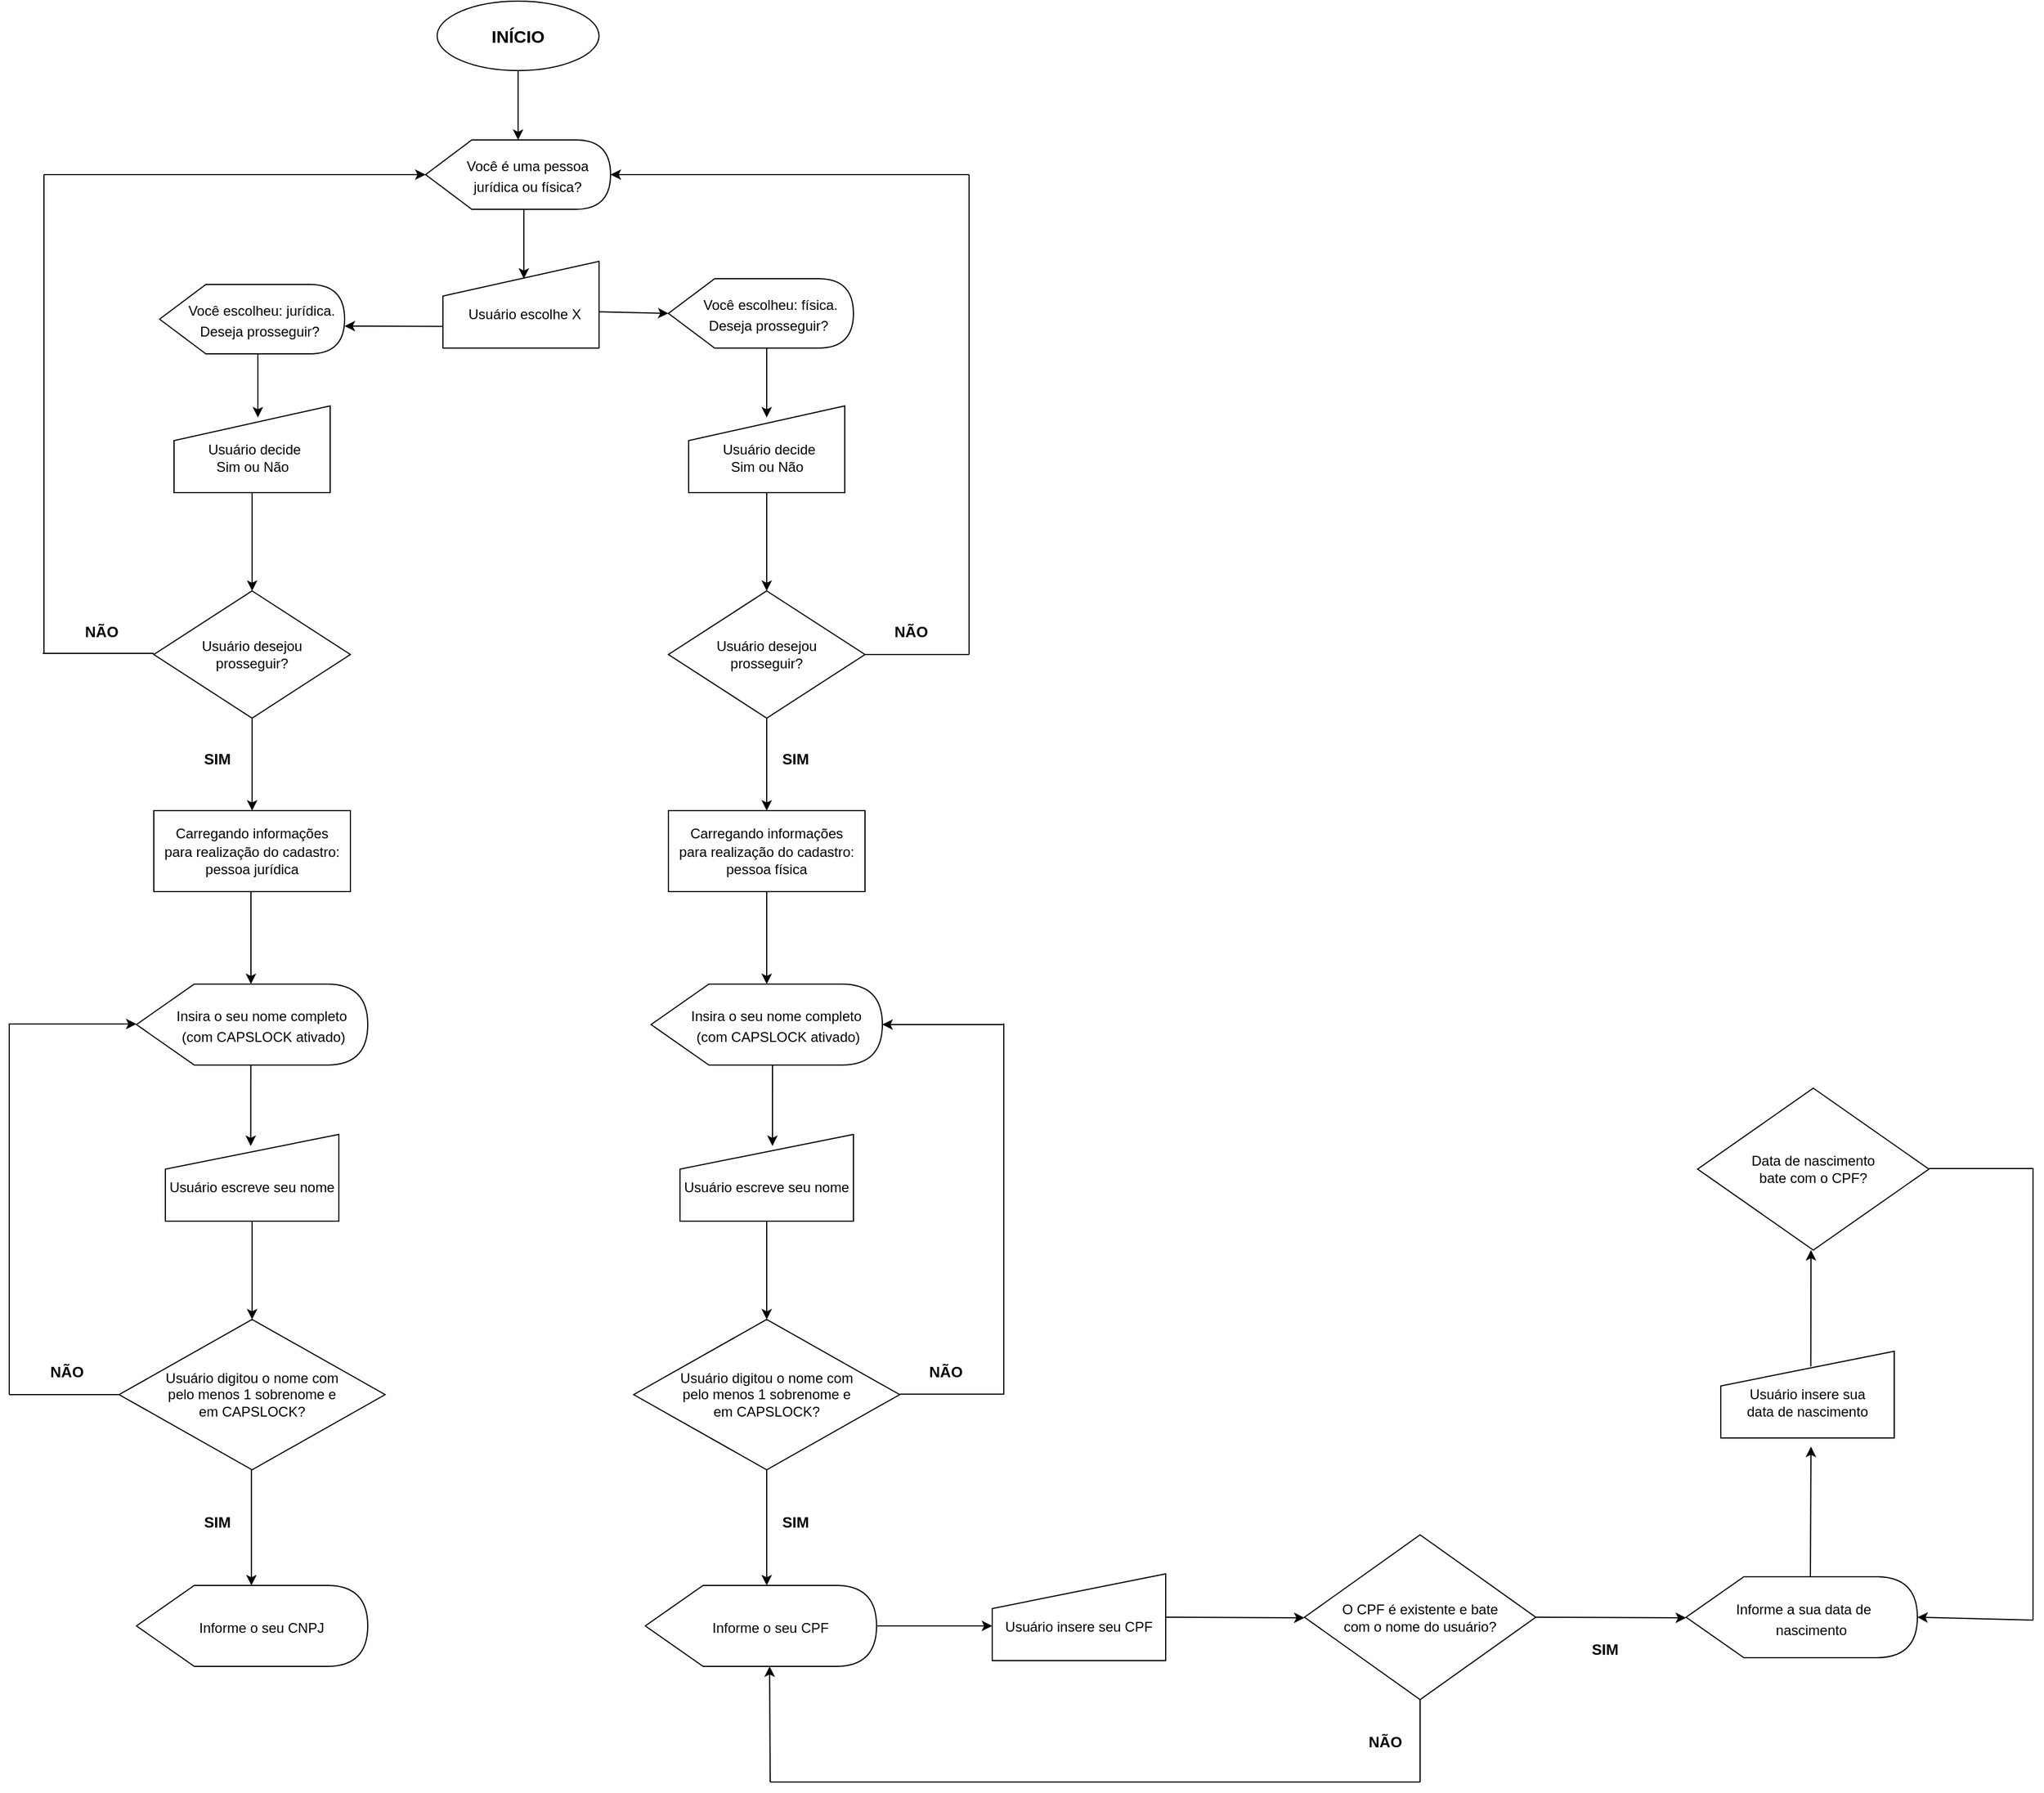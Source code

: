 <mxfile version="15.6.5" type="github">
  <diagram id="XkIb_j8xa0R7AFq2mam2" name="Page-1">
    <mxGraphModel dx="2981" dy="1216" grid="1" gridSize="10" guides="1" tooltips="1" connect="1" arrows="1" fold="1" page="1" pageScale="1" pageWidth="827" pageHeight="1169" math="0" shadow="0">
      <root>
        <mxCell id="0" />
        <mxCell id="1" parent="0" />
        <mxCell id="r3lV4X0_ZvpxeNuVSfYO-1" value="&lt;font style=&quot;font-size: 15px&quot;&gt;&lt;b&gt;INÍCIO&lt;/b&gt;&lt;/font&gt;" style="ellipse;whiteSpace=wrap;html=1;fillColor=default;strokeColor=default;fontColor=default;" parent="1" vertex="1">
          <mxGeometry x="280" y="280" width="140" height="60" as="geometry" />
        </mxCell>
        <mxCell id="r3lV4X0_ZvpxeNuVSfYO-2" value="" style="endArrow=classic;html=1;rounded=0;fontSize=15;fontColor=default;exitX=0.5;exitY=1;exitDx=0;exitDy=0;strokeColor=default;labelBackgroundColor=default;" parent="1" source="r3lV4X0_ZvpxeNuVSfYO-1" edge="1">
          <mxGeometry width="50" height="50" relative="1" as="geometry">
            <mxPoint x="370" y="470" as="sourcePoint" />
            <mxPoint x="350" y="400" as="targetPoint" />
          </mxGeometry>
        </mxCell>
        <mxCell id="r3lV4X0_ZvpxeNuVSfYO-3" value="&lt;font style=&quot;font-size: 12px&quot;&gt;&amp;nbsp; &amp;nbsp; &amp;nbsp;Você é uma pessoa&lt;br&gt;&amp;nbsp; &amp;nbsp; &amp;nbsp;jurídica ou física?&lt;/font&gt;" style="shape=display;whiteSpace=wrap;html=1;fontSize=15;fontColor=default;strokeColor=default;fillColor=default;" parent="1" vertex="1">
          <mxGeometry x="270" y="400" width="160" height="60" as="geometry" />
        </mxCell>
        <mxCell id="r3lV4X0_ZvpxeNuVSfYO-4" value="" style="endArrow=classic;html=1;rounded=0;fontSize=15;fontColor=default;exitX=0;exitY=0;exitDx=85;exitDy=60;strokeColor=default;labelBackgroundColor=default;exitPerimeter=0;" parent="1" source="r3lV4X0_ZvpxeNuVSfYO-3" edge="1">
          <mxGeometry width="50" height="50" relative="1" as="geometry">
            <mxPoint x="360" y="350" as="sourcePoint" />
            <mxPoint x="355" y="520" as="targetPoint" />
          </mxGeometry>
        </mxCell>
        <mxCell id="r3lV4X0_ZvpxeNuVSfYO-5" value="&lt;br&gt;&amp;nbsp; Usuário escolhe X" style="shape=manualInput;whiteSpace=wrap;html=1;fontSize=12;fontColor=default;strokeColor=default;fillColor=default;" parent="1" vertex="1">
          <mxGeometry x="285" y="505" width="135" height="75" as="geometry" />
        </mxCell>
        <mxCell id="r3lV4X0_ZvpxeNuVSfYO-6" value="" style="endArrow=classic;html=1;rounded=0;labelBackgroundColor=default;fontSize=12;fontColor=default;strokeColor=default;exitX=1.001;exitY=0.582;exitDx=0;exitDy=0;exitPerimeter=0;" parent="1" source="r3lV4X0_ZvpxeNuVSfYO-5" edge="1">
          <mxGeometry width="50" height="50" relative="1" as="geometry">
            <mxPoint x="380" y="600" as="sourcePoint" />
            <mxPoint x="480" y="550" as="targetPoint" />
          </mxGeometry>
        </mxCell>
        <mxCell id="4LxbDe4i36ap6z6qhfDH-1" value="&lt;font style=&quot;font-size: 12px&quot;&gt;&amp;nbsp; &amp;nbsp; &amp;nbsp;Você escolheu: física.&lt;br&gt;&amp;nbsp; &amp;nbsp; Deseja prosseguir?&lt;/font&gt;" style="shape=display;whiteSpace=wrap;html=1;fontSize=15;fontColor=default;strokeColor=default;fillColor=default;" parent="1" vertex="1">
          <mxGeometry x="480" y="520" width="160" height="60" as="geometry" />
        </mxCell>
        <mxCell id="4LxbDe4i36ap6z6qhfDH-3" value="" style="endArrow=classic;html=1;rounded=0;labelBackgroundColor=default;fontSize=12;fontColor=default;strokeColor=default;exitX=0;exitY=0;exitDx=85;exitDy=60;exitPerimeter=0;" parent="1" source="4LxbDe4i36ap6z6qhfDH-1" edge="1">
          <mxGeometry width="50" height="50" relative="1" as="geometry">
            <mxPoint x="390" y="760" as="sourcePoint" />
            <mxPoint x="565" y="640" as="targetPoint" />
          </mxGeometry>
        </mxCell>
        <mxCell id="4LxbDe4i36ap6z6qhfDH-4" value="Usuário desejou&lt;br&gt;prosseguir?" style="rhombus;whiteSpace=wrap;html=1;fontSize=12;fontColor=default;strokeColor=default;fillColor=default;" parent="1" vertex="1">
          <mxGeometry x="480" y="790" width="170" height="110" as="geometry" />
        </mxCell>
        <mxCell id="4LxbDe4i36ap6z6qhfDH-8" value="" style="endArrow=none;html=1;rounded=0;labelBackgroundColor=default;fontSize=12;fontColor=default;strokeColor=default;" parent="1" edge="1">
          <mxGeometry width="50" height="50" relative="1" as="geometry">
            <mxPoint x="740" y="845" as="sourcePoint" />
            <mxPoint x="740" y="430" as="targetPoint" />
          </mxGeometry>
        </mxCell>
        <mxCell id="4LxbDe4i36ap6z6qhfDH-9" value="" style="endArrow=classic;html=1;rounded=0;labelBackgroundColor=default;fontSize=12;fontColor=default;strokeColor=default;entryX=1;entryY=0.5;entryDx=0;entryDy=0;entryPerimeter=0;" parent="1" target="r3lV4X0_ZvpxeNuVSfYO-3" edge="1">
          <mxGeometry width="50" height="50" relative="1" as="geometry">
            <mxPoint x="740" y="430" as="sourcePoint" />
            <mxPoint x="640" y="660" as="targetPoint" />
          </mxGeometry>
        </mxCell>
        <mxCell id="4LxbDe4i36ap6z6qhfDH-10" value="&lt;b&gt;&lt;font style=&quot;font-size: 13px&quot;&gt;NÃO&lt;/font&gt;&lt;/b&gt;" style="text;html=1;strokeColor=none;fillColor=none;align=center;verticalAlign=middle;whiteSpace=wrap;rounded=0;fontSize=12;fontColor=default;" parent="1" vertex="1">
          <mxGeometry x="660" y="800" width="60" height="50" as="geometry" />
        </mxCell>
        <mxCell id="4LxbDe4i36ap6z6qhfDH-12" value="&lt;b&gt;&lt;font style=&quot;font-size: 13px&quot;&gt;SIM&lt;/font&gt;&lt;/b&gt;" style="text;html=1;strokeColor=none;fillColor=none;align=center;verticalAlign=middle;whiteSpace=wrap;rounded=0;fontSize=12;fontColor=default;" parent="1" vertex="1">
          <mxGeometry x="560" y="910" width="60" height="50" as="geometry" />
        </mxCell>
        <mxCell id="4LxbDe4i36ap6z6qhfDH-13" value="&lt;font style=&quot;font-size: 12px&quot;&gt;Carregando informações&lt;br&gt;para realização do cadastro:&lt;br&gt;pessoa física&lt;/font&gt;" style="rounded=0;whiteSpace=wrap;html=1;fontSize=13;fontColor=default;strokeColor=default;fillColor=default;" parent="1" vertex="1">
          <mxGeometry x="480" y="980" width="170" height="70" as="geometry" />
        </mxCell>
        <mxCell id="4LxbDe4i36ap6z6qhfDH-15" value="&lt;span style=&quot;font-size: 12px&quot;&gt;&amp;nbsp; &amp;nbsp; &amp;nbsp;Insira o seu nome completo &lt;br&gt;&amp;nbsp; &amp;nbsp; &amp;nbsp; (com CAPSLOCK ativado)&lt;br&gt;&lt;/span&gt;" style="shape=display;whiteSpace=wrap;html=1;fontSize=15;fontColor=default;strokeColor=default;fillColor=default;" parent="1" vertex="1">
          <mxGeometry x="465" y="1130" width="200" height="70" as="geometry" />
        </mxCell>
        <mxCell id="4LxbDe4i36ap6z6qhfDH-17" value="&lt;br&gt;Usuário escreve seu nome" style="shape=manualInput;whiteSpace=wrap;html=1;fontSize=12;fontColor=default;strokeColor=default;fillColor=default;" parent="1" vertex="1">
          <mxGeometry x="490" y="1260" width="150" height="75" as="geometry" />
        </mxCell>
        <mxCell id="4LxbDe4i36ap6z6qhfDH-20" value="Usuário digitou o nome com&lt;br&gt;pelo menos 1 sobrenome e&lt;br&gt;em CAPSLOCK?" style="rhombus;whiteSpace=wrap;html=1;fontSize=12;fontColor=default;strokeColor=default;fillColor=default;" parent="1" vertex="1">
          <mxGeometry x="450" y="1420" width="230" height="130" as="geometry" />
        </mxCell>
        <mxCell id="4LxbDe4i36ap6z6qhfDH-21" value="&lt;br&gt;&amp;nbsp; Usuário decide&amp;nbsp;&lt;br&gt;Sim ou Não" style="shape=manualInput;whiteSpace=wrap;html=1;fontSize=12;fontColor=default;strokeColor=default;fillColor=default;" parent="1" vertex="1">
          <mxGeometry x="497.5" y="630" width="135" height="75" as="geometry" />
        </mxCell>
        <mxCell id="4LxbDe4i36ap6z6qhfDH-22" value="" style="endArrow=classic;html=1;rounded=0;labelBackgroundColor=default;fontSize=12;fontColor=default;strokeColor=default;exitX=0.5;exitY=1;exitDx=0;exitDy=0;" parent="1" source="4LxbDe4i36ap6z6qhfDH-21" edge="1">
          <mxGeometry width="50" height="50" relative="1" as="geometry">
            <mxPoint x="470" y="770" as="sourcePoint" />
            <mxPoint x="565" y="790" as="targetPoint" />
          </mxGeometry>
        </mxCell>
        <mxCell id="4LxbDe4i36ap6z6qhfDH-23" value="" style="endArrow=none;html=1;rounded=0;labelBackgroundColor=default;fontSize=12;fontColor=default;strokeColor=default;entryX=1;entryY=0.5;entryDx=0;entryDy=0;" parent="1" target="4LxbDe4i36ap6z6qhfDH-4" edge="1">
          <mxGeometry width="50" height="50" relative="1" as="geometry">
            <mxPoint x="740" y="845" as="sourcePoint" />
            <mxPoint x="520" y="810" as="targetPoint" />
          </mxGeometry>
        </mxCell>
        <mxCell id="4LxbDe4i36ap6z6qhfDH-24" value="" style="endArrow=classic;html=1;rounded=0;labelBackgroundColor=default;fontSize=12;fontColor=default;strokeColor=default;exitX=0.5;exitY=1;exitDx=0;exitDy=0;" parent="1" source="4LxbDe4i36ap6z6qhfDH-4" edge="1">
          <mxGeometry width="50" height="50" relative="1" as="geometry">
            <mxPoint x="520" y="1020" as="sourcePoint" />
            <mxPoint x="565" y="980" as="targetPoint" />
          </mxGeometry>
        </mxCell>
        <mxCell id="4LxbDe4i36ap6z6qhfDH-25" value="" style="endArrow=classic;html=1;rounded=0;labelBackgroundColor=default;fontSize=12;fontColor=default;strokeColor=default;exitX=0.5;exitY=1;exitDx=0;exitDy=0;" parent="1" source="4LxbDe4i36ap6z6qhfDH-13" edge="1">
          <mxGeometry width="50" height="50" relative="1" as="geometry">
            <mxPoint x="520" y="1270" as="sourcePoint" />
            <mxPoint x="565" y="1130" as="targetPoint" />
          </mxGeometry>
        </mxCell>
        <mxCell id="4LxbDe4i36ap6z6qhfDH-27" value="" style="endArrow=classic;html=1;rounded=0;labelBackgroundColor=default;fontSize=12;fontColor=default;strokeColor=default;entryX=0.533;entryY=0.133;entryDx=0;entryDy=0;entryPerimeter=0;" parent="1" target="4LxbDe4i36ap6z6qhfDH-17" edge="1">
          <mxGeometry width="50" height="50" relative="1" as="geometry">
            <mxPoint x="570" y="1200" as="sourcePoint" />
            <mxPoint x="570" y="1220" as="targetPoint" />
          </mxGeometry>
        </mxCell>
        <mxCell id="4LxbDe4i36ap6z6qhfDH-28" value="" style="endArrow=classic;html=1;rounded=0;labelBackgroundColor=default;fontSize=12;fontColor=default;strokeColor=default;exitX=0.5;exitY=1;exitDx=0;exitDy=0;entryX=0.5;entryY=0;entryDx=0;entryDy=0;" parent="1" source="4LxbDe4i36ap6z6qhfDH-17" target="4LxbDe4i36ap6z6qhfDH-20" edge="1">
          <mxGeometry width="50" height="50" relative="1" as="geometry">
            <mxPoint x="520" y="1350" as="sourcePoint" />
            <mxPoint x="570" y="1300" as="targetPoint" />
          </mxGeometry>
        </mxCell>
        <mxCell id="4LxbDe4i36ap6z6qhfDH-29" value="" style="endArrow=none;html=1;rounded=0;labelBackgroundColor=default;fontSize=12;fontColor=default;strokeColor=default;entryX=1;entryY=0.5;entryDx=0;entryDy=0;" parent="1" edge="1">
          <mxGeometry width="50" height="50" relative="1" as="geometry">
            <mxPoint x="770" y="1484.58" as="sourcePoint" />
            <mxPoint x="680" y="1484.58" as="targetPoint" />
          </mxGeometry>
        </mxCell>
        <mxCell id="4LxbDe4i36ap6z6qhfDH-30" value="" style="endArrow=none;html=1;rounded=0;labelBackgroundColor=default;fontSize=12;fontColor=default;strokeColor=default;" parent="1" edge="1">
          <mxGeometry width="50" height="50" relative="1" as="geometry">
            <mxPoint x="770" y="1485" as="sourcePoint" />
            <mxPoint x="770" y="1164" as="targetPoint" />
          </mxGeometry>
        </mxCell>
        <mxCell id="4LxbDe4i36ap6z6qhfDH-31" value="" style="endArrow=classic;html=1;rounded=0;labelBackgroundColor=default;fontSize=12;fontColor=default;strokeColor=default;entryX=1;entryY=0.5;entryDx=0;entryDy=0;entryPerimeter=0;" parent="1" target="4LxbDe4i36ap6z6qhfDH-15" edge="1">
          <mxGeometry width="50" height="50" relative="1" as="geometry">
            <mxPoint x="770" y="1165" as="sourcePoint" />
            <mxPoint x="660" y="1200" as="targetPoint" />
          </mxGeometry>
        </mxCell>
        <mxCell id="4LxbDe4i36ap6z6qhfDH-32" value="&lt;b&gt;&lt;font style=&quot;font-size: 13px&quot;&gt;NÃO&lt;/font&gt;&lt;/b&gt;" style="text;html=1;strokeColor=none;fillColor=none;align=center;verticalAlign=middle;whiteSpace=wrap;rounded=0;fontSize=12;fontColor=default;" parent="1" vertex="1">
          <mxGeometry x="690" y="1440" width="60" height="50" as="geometry" />
        </mxCell>
        <mxCell id="4LxbDe4i36ap6z6qhfDH-35" value="" style="endArrow=classic;html=1;rounded=0;labelBackgroundColor=default;fontSize=12;fontColor=default;strokeColor=default;exitX=0.5;exitY=1;exitDx=0;exitDy=0;" parent="1" source="4LxbDe4i36ap6z6qhfDH-20" edge="1">
          <mxGeometry width="50" height="50" relative="1" as="geometry">
            <mxPoint x="580" y="1640" as="sourcePoint" />
            <mxPoint x="565" y="1650" as="targetPoint" />
          </mxGeometry>
        </mxCell>
        <mxCell id="4LxbDe4i36ap6z6qhfDH-36" value="&lt;b&gt;&lt;font style=&quot;font-size: 13px&quot;&gt;SIM&lt;/font&gt;&lt;/b&gt;" style="text;html=1;strokeColor=none;fillColor=none;align=center;verticalAlign=middle;whiteSpace=wrap;rounded=0;fontSize=12;fontColor=default;" parent="1" vertex="1">
          <mxGeometry x="560" y="1570" width="60" height="50" as="geometry" />
        </mxCell>
        <mxCell id="Q27JF3JxCt5SvReetzhR-1" value="" style="endArrow=classic;html=1;rounded=0;strokeColor=default;labelBackgroundColor=default;fontColor=default;exitX=0;exitY=0.75;exitDx=0;exitDy=0;" parent="1" source="r3lV4X0_ZvpxeNuVSfYO-5" edge="1">
          <mxGeometry width="50" height="50" relative="1" as="geometry">
            <mxPoint x="270" y="660" as="sourcePoint" />
            <mxPoint x="200" y="561" as="targetPoint" />
          </mxGeometry>
        </mxCell>
        <mxCell id="Q27JF3JxCt5SvReetzhR-2" value="&lt;font style=&quot;font-size: 12px&quot;&gt;&amp;nbsp; &amp;nbsp; &amp;nbsp;Você escolheu: jurídica.&lt;br&gt;&amp;nbsp; &amp;nbsp; Deseja prosseguir?&lt;/font&gt;" style="shape=display;whiteSpace=wrap;html=1;fontSize=15;fontColor=default;strokeColor=default;fillColor=default;" parent="1" vertex="1">
          <mxGeometry x="40" y="525" width="160" height="60" as="geometry" />
        </mxCell>
        <mxCell id="Q27JF3JxCt5SvReetzhR-3" value="" style="endArrow=classic;html=1;rounded=0;labelBackgroundColor=default;fontColor=default;strokeColor=default;exitX=0;exitY=0;exitDx=85;exitDy=60;exitPerimeter=0;" parent="1" source="Q27JF3JxCt5SvReetzhR-2" edge="1">
          <mxGeometry width="50" height="50" relative="1" as="geometry">
            <mxPoint x="190" y="740" as="sourcePoint" />
            <mxPoint x="125" y="640" as="targetPoint" />
          </mxGeometry>
        </mxCell>
        <mxCell id="Q27JF3JxCt5SvReetzhR-4" value="&lt;br&gt;&amp;nbsp; Usuário decide&amp;nbsp;&lt;br&gt;Sim ou Não" style="shape=manualInput;whiteSpace=wrap;html=1;fontSize=12;fontColor=default;strokeColor=default;fillColor=default;" parent="1" vertex="1">
          <mxGeometry x="52.5" y="630" width="135" height="75" as="geometry" />
        </mxCell>
        <mxCell id="Q27JF3JxCt5SvReetzhR-5" value="" style="endArrow=classic;html=1;rounded=0;labelBackgroundColor=default;fontColor=default;strokeColor=default;exitX=0.5;exitY=1;exitDx=0;exitDy=0;" parent="1" source="Q27JF3JxCt5SvReetzhR-4" edge="1">
          <mxGeometry width="50" height="50" relative="1" as="geometry">
            <mxPoint x="210" y="840" as="sourcePoint" />
            <mxPoint x="120" y="790" as="targetPoint" />
          </mxGeometry>
        </mxCell>
        <mxCell id="Q27JF3JxCt5SvReetzhR-6" value="Usuário desejou&lt;br&gt;prosseguir?" style="rhombus;whiteSpace=wrap;html=1;fontSize=12;fontColor=default;strokeColor=default;fillColor=default;" parent="1" vertex="1">
          <mxGeometry x="35" y="790" width="170" height="110" as="geometry" />
        </mxCell>
        <mxCell id="Q27JF3JxCt5SvReetzhR-7" value="" style="endArrow=none;html=1;rounded=0;labelBackgroundColor=default;fontSize=12;fontColor=default;strokeColor=default;entryX=1;entryY=0.5;entryDx=0;entryDy=0;" parent="1" edge="1">
          <mxGeometry width="50" height="50" relative="1" as="geometry">
            <mxPoint x="35" y="844" as="sourcePoint" />
            <mxPoint x="-61" y="844" as="targetPoint" />
          </mxGeometry>
        </mxCell>
        <mxCell id="Q27JF3JxCt5SvReetzhR-8" value="" style="endArrow=none;html=1;rounded=0;labelBackgroundColor=default;fontSize=12;fontColor=default;strokeColor=default;" parent="1" edge="1">
          <mxGeometry width="50" height="50" relative="1" as="geometry">
            <mxPoint x="-60" y="844" as="sourcePoint" />
            <mxPoint x="-60" y="430" as="targetPoint" />
          </mxGeometry>
        </mxCell>
        <mxCell id="Q27JF3JxCt5SvReetzhR-9" value="" style="endArrow=classic;html=1;rounded=0;labelBackgroundColor=default;fontSize=12;fontColor=default;strokeColor=default;entryX=0;entryY=0.5;entryDx=0;entryDy=0;entryPerimeter=0;" parent="1" target="r3lV4X0_ZvpxeNuVSfYO-3" edge="1">
          <mxGeometry width="50" height="50" relative="1" as="geometry">
            <mxPoint x="-60" y="430" as="sourcePoint" />
            <mxPoint x="-370" y="430" as="targetPoint" />
          </mxGeometry>
        </mxCell>
        <mxCell id="Q27JF3JxCt5SvReetzhR-10" value="&lt;b&gt;&lt;font style=&quot;font-size: 13px&quot;&gt;NÃO&lt;/font&gt;&lt;/b&gt;" style="text;html=1;strokeColor=none;fillColor=none;align=center;verticalAlign=middle;whiteSpace=wrap;rounded=0;fontSize=12;fontColor=default;" parent="1" vertex="1">
          <mxGeometry x="-40" y="800" width="60" height="50" as="geometry" />
        </mxCell>
        <mxCell id="Q27JF3JxCt5SvReetzhR-11" value="&lt;font style=&quot;font-size: 12px&quot;&gt;Carregando informações&lt;br&gt;para realização do cadastro:&lt;br&gt;pessoa jurídica&lt;/font&gt;" style="rounded=0;whiteSpace=wrap;html=1;fontSize=13;fontColor=default;strokeColor=default;fillColor=default;" parent="1" vertex="1">
          <mxGeometry x="35" y="980" width="170" height="70" as="geometry" />
        </mxCell>
        <mxCell id="Q27JF3JxCt5SvReetzhR-12" value="&lt;b&gt;&lt;font style=&quot;font-size: 13px&quot;&gt;SIM&lt;/font&gt;&lt;/b&gt;" style="text;html=1;strokeColor=none;fillColor=none;align=center;verticalAlign=middle;whiteSpace=wrap;rounded=0;fontSize=12;fontColor=default;" parent="1" vertex="1">
          <mxGeometry x="60" y="910" width="60" height="50" as="geometry" />
        </mxCell>
        <mxCell id="Q27JF3JxCt5SvReetzhR-13" value="" style="endArrow=classic;html=1;rounded=0;labelBackgroundColor=default;fontColor=default;strokeColor=default;exitX=0.5;exitY=1;exitDx=0;exitDy=0;entryX=0.5;entryY=0;entryDx=0;entryDy=0;" parent="1" source="Q27JF3JxCt5SvReetzhR-6" target="Q27JF3JxCt5SvReetzhR-11" edge="1">
          <mxGeometry width="50" height="50" relative="1" as="geometry">
            <mxPoint x="300" y="1080" as="sourcePoint" />
            <mxPoint x="350" y="1030" as="targetPoint" />
          </mxGeometry>
        </mxCell>
        <mxCell id="Q27JF3JxCt5SvReetzhR-14" value="" style="endArrow=classic;html=1;rounded=0;labelBackgroundColor=default;fontSize=12;fontColor=default;strokeColor=default;exitX=0.5;exitY=1;exitDx=0;exitDy=0;" parent="1" edge="1">
          <mxGeometry width="50" height="50" relative="1" as="geometry">
            <mxPoint x="119" y="1050" as="sourcePoint" />
            <mxPoint x="119" y="1130" as="targetPoint" />
          </mxGeometry>
        </mxCell>
        <mxCell id="Q27JF3JxCt5SvReetzhR-15" value="&lt;span style=&quot;font-size: 12px&quot;&gt;&amp;nbsp; &amp;nbsp; &amp;nbsp;Insira o seu nome completo &lt;br&gt;&amp;nbsp; &amp;nbsp; &amp;nbsp; (com CAPSLOCK ativado)&lt;br&gt;&lt;/span&gt;" style="shape=display;whiteSpace=wrap;html=1;fontSize=15;fontColor=default;strokeColor=default;fillColor=default;" parent="1" vertex="1">
          <mxGeometry x="20" y="1130" width="200" height="70" as="geometry" />
        </mxCell>
        <mxCell id="Q27JF3JxCt5SvReetzhR-16" value="" style="endArrow=classic;html=1;rounded=0;labelBackgroundColor=default;fontSize=12;fontColor=default;strokeColor=default;entryX=0.533;entryY=0.133;entryDx=0;entryDy=0;entryPerimeter=0;" parent="1" edge="1">
          <mxGeometry width="50" height="50" relative="1" as="geometry">
            <mxPoint x="118.87" y="1200" as="sourcePoint" />
            <mxPoint x="118.82" y="1269.975" as="targetPoint" />
          </mxGeometry>
        </mxCell>
        <mxCell id="Q27JF3JxCt5SvReetzhR-17" value="&lt;br&gt;Usuário escreve seu nome" style="shape=manualInput;whiteSpace=wrap;html=1;fontSize=12;fontColor=default;strokeColor=default;fillColor=default;" parent="1" vertex="1">
          <mxGeometry x="45" y="1260" width="150" height="75" as="geometry" />
        </mxCell>
        <mxCell id="Q27JF3JxCt5SvReetzhR-18" value="" style="endArrow=classic;html=1;rounded=0;labelBackgroundColor=default;fontSize=12;fontColor=default;strokeColor=default;exitX=0.5;exitY=1;exitDx=0;exitDy=0;entryX=0.5;entryY=0;entryDx=0;entryDy=0;" parent="1" edge="1">
          <mxGeometry width="50" height="50" relative="1" as="geometry">
            <mxPoint x="120" y="1335" as="sourcePoint" />
            <mxPoint x="120" y="1420" as="targetPoint" />
          </mxGeometry>
        </mxCell>
        <mxCell id="Q27JF3JxCt5SvReetzhR-19" value="Usuário digitou o nome com&lt;br&gt;pelo menos 1 sobrenome e&lt;br&gt;em CAPSLOCK?" style="rhombus;whiteSpace=wrap;html=1;fontSize=12;fontColor=default;strokeColor=default;fillColor=default;" parent="1" vertex="1">
          <mxGeometry x="5" y="1420" width="230" height="130" as="geometry" />
        </mxCell>
        <mxCell id="Q27JF3JxCt5SvReetzhR-20" value="" style="endArrow=none;html=1;rounded=0;labelBackgroundColor=default;fontSize=12;fontColor=default;strokeColor=default;entryX=1;entryY=0.5;entryDx=0;entryDy=0;" parent="1" edge="1">
          <mxGeometry width="50" height="50" relative="1" as="geometry">
            <mxPoint x="5" y="1485" as="sourcePoint" />
            <mxPoint x="-90" y="1485" as="targetPoint" />
          </mxGeometry>
        </mxCell>
        <mxCell id="Q27JF3JxCt5SvReetzhR-21" value="" style="endArrow=none;html=1;rounded=0;labelBackgroundColor=default;fontSize=12;fontColor=default;strokeColor=default;" parent="1" edge="1">
          <mxGeometry width="50" height="50" relative="1" as="geometry">
            <mxPoint x="-90" y="1485" as="sourcePoint" />
            <mxPoint x="-90" y="1164" as="targetPoint" />
          </mxGeometry>
        </mxCell>
        <mxCell id="Q27JF3JxCt5SvReetzhR-22" value="" style="endArrow=classic;html=1;rounded=0;labelBackgroundColor=default;fontSize=12;fontColor=default;strokeColor=default;entryX=1;entryY=0.5;entryDx=0;entryDy=0;entryPerimeter=0;" parent="1" edge="1">
          <mxGeometry width="50" height="50" relative="1" as="geometry">
            <mxPoint x="-90" y="1164.5" as="sourcePoint" />
            <mxPoint x="20" y="1164.5" as="targetPoint" />
          </mxGeometry>
        </mxCell>
        <mxCell id="Q27JF3JxCt5SvReetzhR-23" value="&lt;b&gt;&lt;font style=&quot;font-size: 13px&quot;&gt;NÃO&lt;/font&gt;&lt;/b&gt;" style="text;html=1;strokeColor=none;fillColor=none;align=center;verticalAlign=middle;whiteSpace=wrap;rounded=0;fontSize=12;fontColor=default;" parent="1" vertex="1">
          <mxGeometry x="-70" y="1440" width="60" height="50" as="geometry" />
        </mxCell>
        <mxCell id="Q27JF3JxCt5SvReetzhR-24" value="&lt;span style=&quot;font-size: 12px&quot;&gt;&amp;nbsp; &amp;nbsp; &amp;nbsp;Informe o seu CPF&lt;br&gt;&lt;/span&gt;" style="shape=display;whiteSpace=wrap;html=1;fontSize=15;fontColor=default;strokeColor=default;fillColor=default;" parent="1" vertex="1">
          <mxGeometry x="460" y="1650" width="200" height="70" as="geometry" />
        </mxCell>
        <mxCell id="Q27JF3JxCt5SvReetzhR-25" value="" style="endArrow=classic;html=1;rounded=0;labelBackgroundColor=default;fontSize=12;fontColor=default;strokeColor=default;exitX=0.5;exitY=1;exitDx=0;exitDy=0;" parent="1" edge="1">
          <mxGeometry width="50" height="50" relative="1" as="geometry">
            <mxPoint x="119.41" y="1550" as="sourcePoint" />
            <mxPoint x="119.41" y="1650" as="targetPoint" />
          </mxGeometry>
        </mxCell>
        <mxCell id="Q27JF3JxCt5SvReetzhR-26" value="&lt;span style=&quot;font-size: 12px&quot;&gt;&amp;nbsp; &amp;nbsp; &amp;nbsp;Informe o seu CNPJ&lt;br&gt;&lt;/span&gt;" style="shape=display;whiteSpace=wrap;html=1;fontSize=15;fontColor=default;strokeColor=default;fillColor=default;" parent="1" vertex="1">
          <mxGeometry x="20" y="1650" width="200" height="70" as="geometry" />
        </mxCell>
        <mxCell id="Q27JF3JxCt5SvReetzhR-27" value="&lt;b&gt;&lt;font style=&quot;font-size: 13px&quot;&gt;SIM&lt;/font&gt;&lt;/b&gt;" style="text;html=1;strokeColor=none;fillColor=none;align=center;verticalAlign=middle;whiteSpace=wrap;rounded=0;fontSize=12;fontColor=default;" parent="1" vertex="1">
          <mxGeometry x="60" y="1570" width="60" height="50" as="geometry" />
        </mxCell>
        <mxCell id="Q27JF3JxCt5SvReetzhR-28" value="&lt;br&gt;Usuário insere seu CPF" style="shape=manualInput;whiteSpace=wrap;html=1;fontSize=12;fontColor=default;strokeColor=default;fillColor=default;" parent="1" vertex="1">
          <mxGeometry x="760" y="1640" width="150" height="75" as="geometry" />
        </mxCell>
        <mxCell id="Q27JF3JxCt5SvReetzhR-29" value="" style="endArrow=classic;html=1;rounded=0;labelBackgroundColor=default;fontColor=default;strokeColor=default;exitX=1;exitY=0.5;exitDx=0;exitDy=0;exitPerimeter=0;" parent="1" source="Q27JF3JxCt5SvReetzhR-24" edge="1">
          <mxGeometry width="50" height="50" relative="1" as="geometry">
            <mxPoint x="640" y="1640" as="sourcePoint" />
            <mxPoint x="760" y="1685" as="targetPoint" />
          </mxGeometry>
        </mxCell>
        <mxCell id="Q27JF3JxCt5SvReetzhR-30" value="" style="endArrow=classic;html=1;rounded=0;labelBackgroundColor=default;fontColor=default;strokeColor=default;exitX=1;exitY=0.5;exitDx=0;exitDy=0;" parent="1" source="Q27JF3JxCt5SvReetzhR-28" edge="1">
          <mxGeometry width="50" height="50" relative="1" as="geometry">
            <mxPoint x="1030" y="1740" as="sourcePoint" />
            <mxPoint x="1030" y="1678" as="targetPoint" />
          </mxGeometry>
        </mxCell>
        <mxCell id="Q27JF3JxCt5SvReetzhR-31" value="O CPF é existente e bate&lt;br&gt;com o nome do usuário?" style="rhombus;whiteSpace=wrap;html=1;fontSize=12;fontColor=default;strokeColor=default;fillColor=default;" parent="1" vertex="1">
          <mxGeometry x="1030" y="1606.25" width="200" height="142.5" as="geometry" />
        </mxCell>
        <mxCell id="Q27JF3JxCt5SvReetzhR-33" value="" style="endArrow=none;html=1;rounded=0;labelBackgroundColor=default;fontColor=default;strokeColor=default;entryX=0.5;entryY=1;entryDx=0;entryDy=0;" parent="1" target="Q27JF3JxCt5SvReetzhR-31" edge="1">
          <mxGeometry width="50" height="50" relative="1" as="geometry">
            <mxPoint x="1130" y="1820" as="sourcePoint" />
            <mxPoint x="1060" y="1710" as="targetPoint" />
          </mxGeometry>
        </mxCell>
        <mxCell id="Q27JF3JxCt5SvReetzhR-34" value="" style="endArrow=none;html=1;rounded=0;labelBackgroundColor=default;fontColor=default;strokeColor=default;" parent="1" edge="1">
          <mxGeometry width="50" height="50" relative="1" as="geometry">
            <mxPoint x="568" y="1820" as="sourcePoint" />
            <mxPoint x="1130" y="1820" as="targetPoint" />
          </mxGeometry>
        </mxCell>
        <mxCell id="Q27JF3JxCt5SvReetzhR-36" value="" style="endArrow=classic;html=1;rounded=0;labelBackgroundColor=default;fontColor=default;strokeColor=default;entryX=0;entryY=0;entryDx=107.5;entryDy=70;entryPerimeter=0;" parent="1" target="Q27JF3JxCt5SvReetzhR-24" edge="1">
          <mxGeometry width="50" height="50" relative="1" as="geometry">
            <mxPoint x="568" y="1820" as="sourcePoint" />
            <mxPoint x="930" y="1720" as="targetPoint" />
          </mxGeometry>
        </mxCell>
        <mxCell id="Q27JF3JxCt5SvReetzhR-37" value="&lt;b&gt;&lt;font style=&quot;font-size: 13px&quot;&gt;NÃO&lt;/font&gt;&lt;/b&gt;" style="text;html=1;strokeColor=none;fillColor=none;align=center;verticalAlign=middle;whiteSpace=wrap;rounded=0;fontSize=12;fontColor=default;" parent="1" vertex="1">
          <mxGeometry x="1070" y="1760" width="60" height="50" as="geometry" />
        </mxCell>
        <mxCell id="dxC7K1SbkdjEeobntXDX-1" value="" style="endArrow=classic;html=1;rounded=0;exitX=1;exitY=0.5;exitDx=0;exitDy=0;strokeColor=default;labelBackgroundColor=default;fontColor=default;" edge="1" parent="1" source="Q27JF3JxCt5SvReetzhR-31">
          <mxGeometry width="50" height="50" relative="1" as="geometry">
            <mxPoint x="1280" y="1680" as="sourcePoint" />
            <mxPoint x="1360" y="1678" as="targetPoint" />
          </mxGeometry>
        </mxCell>
        <mxCell id="dxC7K1SbkdjEeobntXDX-2" value="&lt;b&gt;&lt;font style=&quot;font-size: 13px&quot;&gt;SIM&lt;/font&gt;&lt;/b&gt;" style="text;html=1;strokeColor=none;fillColor=none;align=center;verticalAlign=middle;whiteSpace=wrap;rounded=0;fontSize=12;fontColor=default;" vertex="1" parent="1">
          <mxGeometry x="1260" y="1680" width="60" height="50" as="geometry" />
        </mxCell>
        <mxCell id="dxC7K1SbkdjEeobntXDX-3" value="&lt;span style=&quot;font-size: 12px&quot;&gt;&amp;nbsp; &amp;nbsp; &amp;nbsp; &amp;nbsp; &amp;nbsp; &amp;nbsp; Informe a sua data de&amp;nbsp; &amp;nbsp; &amp;nbsp; &amp;nbsp; &amp;nbsp; &amp;nbsp; &amp;nbsp; &amp;nbsp; &amp;nbsp;nascimento&lt;br&gt;&lt;/span&gt;" style="shape=display;whiteSpace=wrap;html=1;fontSize=15;fontColor=default;strokeColor=default;fillColor=default;" vertex="1" parent="1">
          <mxGeometry x="1360" y="1642.5" width="200" height="70" as="geometry" />
        </mxCell>
        <mxCell id="dxC7K1SbkdjEeobntXDX-4" value="" style="endArrow=classic;html=1;rounded=0;labelBackgroundColor=default;fontColor=default;strokeColor=default;exitX=0;exitY=0;exitDx=107.5;exitDy=0;exitPerimeter=0;" edge="1" parent="1" source="dxC7K1SbkdjEeobntXDX-3">
          <mxGeometry width="50" height="50" relative="1" as="geometry">
            <mxPoint x="1300" y="1640" as="sourcePoint" />
            <mxPoint x="1468" y="1530" as="targetPoint" />
          </mxGeometry>
        </mxCell>
        <mxCell id="dxC7K1SbkdjEeobntXDX-5" value="&lt;br&gt;Usuário insere sua&lt;br&gt;data de nascimento" style="shape=manualInput;whiteSpace=wrap;html=1;fontSize=12;fontColor=default;strokeColor=default;fillColor=default;" vertex="1" parent="1">
          <mxGeometry x="1390" y="1447.5" width="150" height="75" as="geometry" />
        </mxCell>
        <mxCell id="dxC7K1SbkdjEeobntXDX-6" value="" style="endArrow=classic;html=1;rounded=0;labelBackgroundColor=default;fontColor=default;strokeColor=default;exitX=0.519;exitY=0.175;exitDx=0;exitDy=0;exitPerimeter=0;" edge="1" parent="1" source="dxC7K1SbkdjEeobntXDX-5">
          <mxGeometry width="50" height="50" relative="1" as="geometry">
            <mxPoint x="1280" y="1550" as="sourcePoint" />
            <mxPoint x="1468" y="1360" as="targetPoint" />
          </mxGeometry>
        </mxCell>
        <mxCell id="dxC7K1SbkdjEeobntXDX-7" value="Data de nascimento&lt;br&gt;bate com o CPF?" style="rhombus;whiteSpace=wrap;html=1;fontSize=12;fontColor=default;strokeColor=default;fillColor=default;" vertex="1" parent="1">
          <mxGeometry x="1370" y="1220" width="200" height="140" as="geometry" />
        </mxCell>
        <mxCell id="dxC7K1SbkdjEeobntXDX-8" value="" style="endArrow=none;html=1;rounded=0;labelBackgroundColor=default;fontSize=12;fontColor=default;strokeColor=default;entryX=1;entryY=0.5;entryDx=0;entryDy=0;" edge="1" parent="1">
          <mxGeometry width="50" height="50" relative="1" as="geometry">
            <mxPoint x="1660" y="1289.5" as="sourcePoint" />
            <mxPoint x="1570" y="1289.5" as="targetPoint" />
          </mxGeometry>
        </mxCell>
        <mxCell id="dxC7K1SbkdjEeobntXDX-9" value="" style="endArrow=none;html=1;rounded=0;labelBackgroundColor=default;fontSize=12;fontColor=default;strokeColor=default;" edge="1" parent="1">
          <mxGeometry width="50" height="50" relative="1" as="geometry">
            <mxPoint x="1660" y="1680" as="sourcePoint" />
            <mxPoint x="1660" y="1289" as="targetPoint" />
          </mxGeometry>
        </mxCell>
        <mxCell id="dxC7K1SbkdjEeobntXDX-10" value="" style="endArrow=classic;html=1;rounded=0;labelBackgroundColor=default;fontColor=default;strokeColor=default;entryX=1;entryY=0.5;entryDx=0;entryDy=0;entryPerimeter=0;" edge="1" parent="1" target="dxC7K1SbkdjEeobntXDX-3">
          <mxGeometry width="50" height="50" relative="1" as="geometry">
            <mxPoint x="1660" y="1680" as="sourcePoint" />
            <mxPoint x="1610" y="1620" as="targetPoint" />
          </mxGeometry>
        </mxCell>
      </root>
    </mxGraphModel>
  </diagram>
</mxfile>
